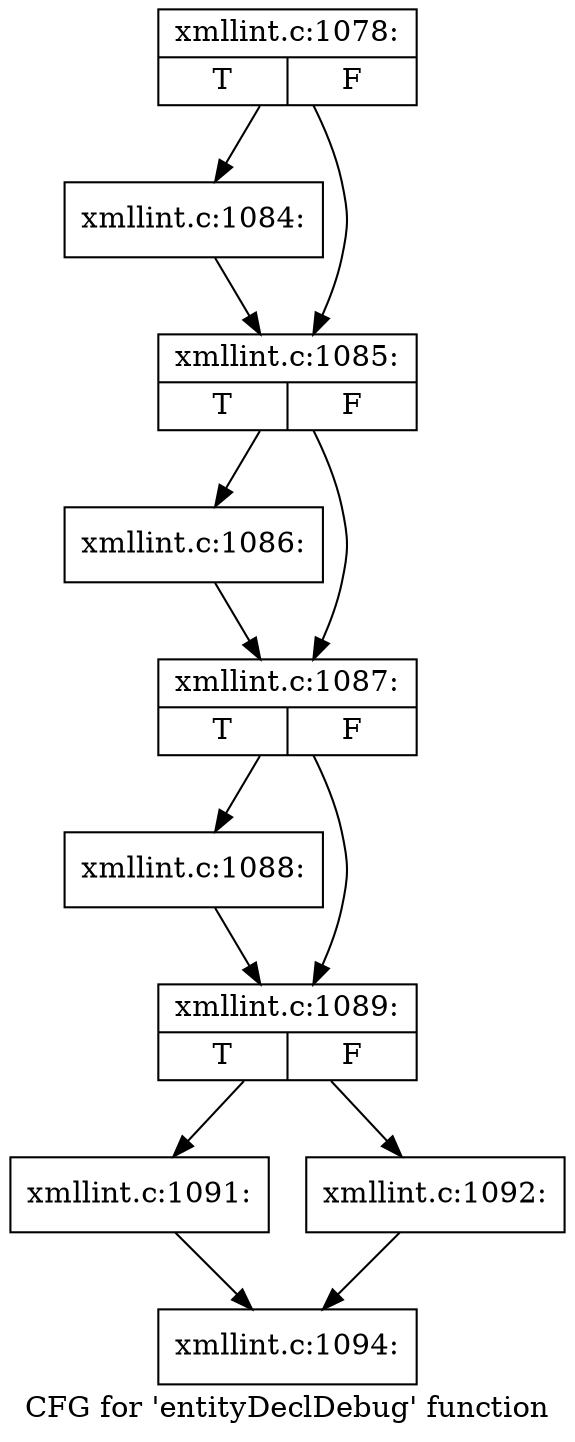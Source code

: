 digraph "CFG for 'entityDeclDebug' function" {
	label="CFG for 'entityDeclDebug' function";

	Node0x49be9d0 [shape=record,label="{xmllint.c:1078:|{<s0>T|<s1>F}}"];
	Node0x49be9d0 -> Node0x49c18b0;
	Node0x49be9d0 -> Node0x49c1900;
	Node0x49c18b0 [shape=record,label="{xmllint.c:1084:}"];
	Node0x49c18b0 -> Node0x49c1900;
	Node0x49c1900 [shape=record,label="{xmllint.c:1085:|{<s0>T|<s1>F}}"];
	Node0x49c1900 -> Node0x49c1df0;
	Node0x49c1900 -> Node0x49c1e40;
	Node0x49c1df0 [shape=record,label="{xmllint.c:1086:}"];
	Node0x49c1df0 -> Node0x49c1e40;
	Node0x49c1e40 [shape=record,label="{xmllint.c:1087:|{<s0>T|<s1>F}}"];
	Node0x49c1e40 -> Node0x49c2330;
	Node0x49c1e40 -> Node0x49c2380;
	Node0x49c2330 [shape=record,label="{xmllint.c:1088:}"];
	Node0x49c2330 -> Node0x49c2380;
	Node0x49c2380 [shape=record,label="{xmllint.c:1089:|{<s0>T|<s1>F}}"];
	Node0x49c2380 -> Node0x49c2b80;
	Node0x49c2380 -> Node0x49c2bd0;
	Node0x49c2b80 [shape=record,label="{xmllint.c:1091:}"];
	Node0x49c2b80 -> Node0x49c0070;
	Node0x49c2bd0 [shape=record,label="{xmllint.c:1092:}"];
	Node0x49c2bd0 -> Node0x49c0070;
	Node0x49c0070 [shape=record,label="{xmllint.c:1094:}"];
}
